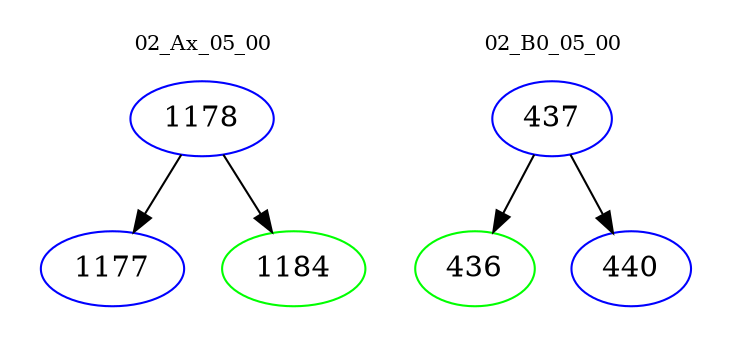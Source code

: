 digraph{
subgraph cluster_0 {
color = white
label = "02_Ax_05_00";
fontsize=10;
T0_1178 [label="1178", color="blue"]
T0_1178 -> T0_1177 [color="black"]
T0_1177 [label="1177", color="blue"]
T0_1178 -> T0_1184 [color="black"]
T0_1184 [label="1184", color="green"]
}
subgraph cluster_1 {
color = white
label = "02_B0_05_00";
fontsize=10;
T1_437 [label="437", color="blue"]
T1_437 -> T1_436 [color="black"]
T1_436 [label="436", color="green"]
T1_437 -> T1_440 [color="black"]
T1_440 [label="440", color="blue"]
}
}
